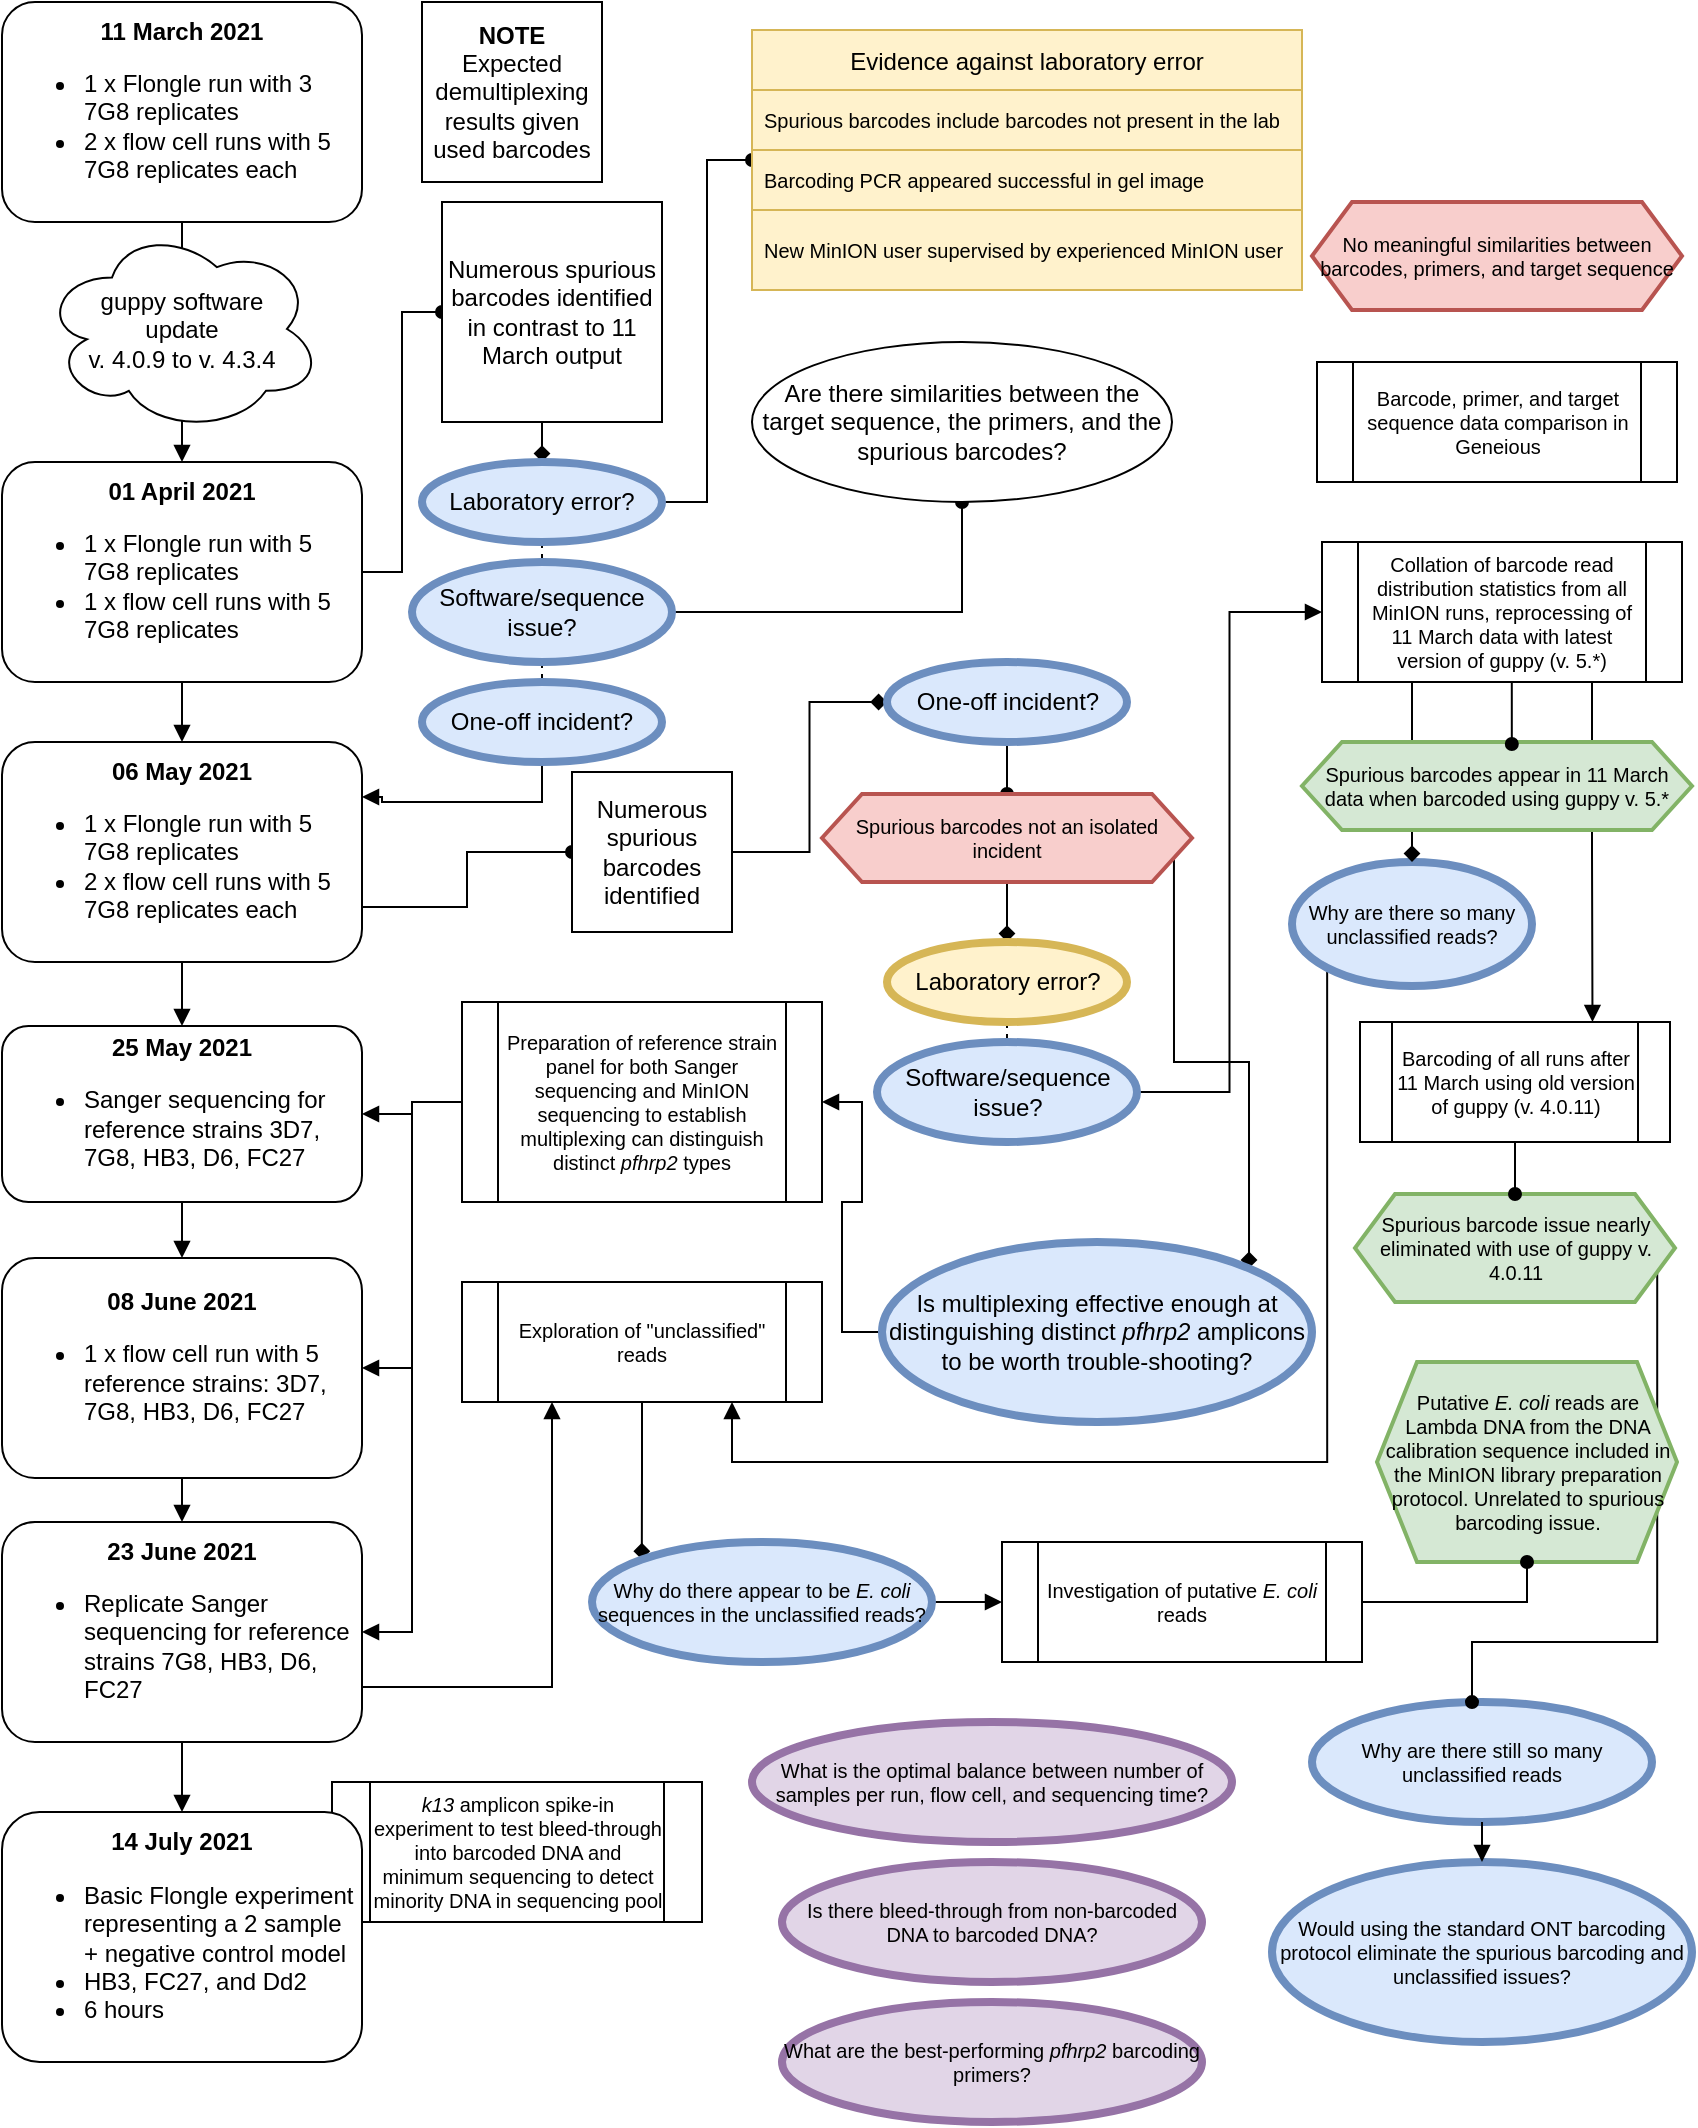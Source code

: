 <mxfile version="15.9.4" type="github">
  <diagram id="_FeIpueK-TZa2c9kANLZ" name="Page-1">
    <mxGraphModel dx="872" dy="480" grid="1" gridSize="10" guides="1" tooltips="1" connect="1" arrows="1" fold="1" page="1" pageScale="1" pageWidth="850" pageHeight="1400" math="0" shadow="0">
      <root>
        <mxCell id="0" />
        <mxCell id="1" parent="0" />
        <mxCell id="Xpva0r61hY2SAYBEdhQp-93" value="Why are there still so many unclassified reads" style="ellipse;whiteSpace=wrap;html=1;fontSize=10;fillColor=#dae8fc;strokeColor=#6c8ebf;strokeWidth=4;" vertex="1" parent="1">
          <mxGeometry x="655" y="850" width="170" height="60" as="geometry" />
        </mxCell>
        <mxCell id="Xpva0r61hY2SAYBEdhQp-12" value="" style="edgeStyle=orthogonalEdgeStyle;rounded=0;orthogonalLoop=1;jettySize=auto;html=1;endArrow=block;endFill=1;" edge="1" parent="1" source="Xpva0r61hY2SAYBEdhQp-1" target="Xpva0r61hY2SAYBEdhQp-11">
          <mxGeometry relative="1" as="geometry" />
        </mxCell>
        <mxCell id="Xpva0r61hY2SAYBEdhQp-95" style="edgeStyle=orthogonalEdgeStyle;rounded=0;orthogonalLoop=1;jettySize=auto;html=1;exitX=1;exitY=0.75;exitDx=0;exitDy=0;fontSize=10;endArrow=oval;endFill=1;" edge="1" parent="1" source="Xpva0r61hY2SAYBEdhQp-91" target="Xpva0r61hY2SAYBEdhQp-93">
          <mxGeometry relative="1" as="geometry">
            <Array as="points">
              <mxPoint x="828" y="820" />
              <mxPoint x="735" y="820" />
            </Array>
          </mxGeometry>
        </mxCell>
        <mxCell id="Xpva0r61hY2SAYBEdhQp-1" value="&lt;div&gt;&lt;b&gt;11 March 2021&lt;/b&gt;&lt;/div&gt;&lt;div align=&quot;left&quot;&gt;&lt;ul&gt;&lt;li&gt;1 x Flongle run with 3 7G8 replicates&lt;/li&gt;&lt;li&gt;2 x flow cell runs with 5 7G8 replicates each&lt;br&gt;&lt;/li&gt;&lt;/ul&gt;&lt;/div&gt;" style="rounded=1;whiteSpace=wrap;html=1;" vertex="1" parent="1">
          <mxGeometry width="180" height="110" as="geometry" />
        </mxCell>
        <mxCell id="Xpva0r61hY2SAYBEdhQp-5" value="&lt;div&gt;&lt;b&gt;NOTE&lt;/b&gt;&lt;/div&gt;&lt;div&gt;Expected demultiplexing results given used barcodes&lt;br&gt;&lt;/div&gt;" style="whiteSpace=wrap;html=1;aspect=fixed;" vertex="1" parent="1">
          <mxGeometry x="210" width="90" height="90" as="geometry" />
        </mxCell>
        <mxCell id="Xpva0r61hY2SAYBEdhQp-36" value="" style="edgeStyle=orthogonalEdgeStyle;rounded=0;orthogonalLoop=1;jettySize=auto;html=1;fontSize=10;endArrow=block;endFill=1;" edge="1" parent="1" source="Xpva0r61hY2SAYBEdhQp-11" target="Xpva0r61hY2SAYBEdhQp-35">
          <mxGeometry relative="1" as="geometry" />
        </mxCell>
        <mxCell id="Xpva0r61hY2SAYBEdhQp-42" style="edgeStyle=orthogonalEdgeStyle;rounded=0;orthogonalLoop=1;jettySize=auto;html=1;exitX=1;exitY=0.5;exitDx=0;exitDy=0;entryX=0;entryY=0.5;entryDx=0;entryDy=0;fontSize=10;endArrow=oval;endFill=1;" edge="1" parent="1" source="Xpva0r61hY2SAYBEdhQp-11" target="Xpva0r61hY2SAYBEdhQp-13">
          <mxGeometry relative="1" as="geometry" />
        </mxCell>
        <mxCell id="Xpva0r61hY2SAYBEdhQp-11" value="&lt;div&gt;&lt;b&gt;01 April 2021&lt;/b&gt;&lt;/div&gt;&lt;div align=&quot;left&quot;&gt;&lt;ul&gt;&lt;li&gt;1 x Flongle run with 5 7G8 replicates&lt;/li&gt;&lt;li&gt;1 x flow cell runs with 5 7G8 replicates&lt;br&gt;&lt;/li&gt;&lt;/ul&gt;&lt;/div&gt;" style="rounded=1;whiteSpace=wrap;html=1;" vertex="1" parent="1">
          <mxGeometry y="230" width="180" height="110" as="geometry" />
        </mxCell>
        <mxCell id="Xpva0r61hY2SAYBEdhQp-47" style="edgeStyle=orthogonalEdgeStyle;rounded=0;orthogonalLoop=1;jettySize=auto;html=1;exitX=0.5;exitY=1;exitDx=0;exitDy=0;entryX=0.5;entryY=0;entryDx=0;entryDy=0;fontSize=10;endArrow=diamond;endFill=1;" edge="1" parent="1" source="Xpva0r61hY2SAYBEdhQp-13" target="Xpva0r61hY2SAYBEdhQp-15">
          <mxGeometry relative="1" as="geometry" />
        </mxCell>
        <mxCell id="Xpva0r61hY2SAYBEdhQp-13" value="Numerous spurious barcodes identified in contrast to 11 March output" style="whiteSpace=wrap;html=1;aspect=fixed;" vertex="1" parent="1">
          <mxGeometry x="220" y="100" width="110" height="110" as="geometry" />
        </mxCell>
        <mxCell id="Xpva0r61hY2SAYBEdhQp-45" style="edgeStyle=orthogonalEdgeStyle;rounded=0;orthogonalLoop=1;jettySize=auto;html=1;exitX=1;exitY=0.5;exitDx=0;exitDy=0;entryX=0;entryY=0.5;entryDx=0;entryDy=0;fontSize=10;endArrow=oval;endFill=1;" edge="1" parent="1" source="Xpva0r61hY2SAYBEdhQp-15" target="Xpva0r61hY2SAYBEdhQp-21">
          <mxGeometry relative="1" as="geometry" />
        </mxCell>
        <mxCell id="Xpva0r61hY2SAYBEdhQp-48" style="edgeStyle=orthogonalEdgeStyle;rounded=0;orthogonalLoop=1;jettySize=auto;html=1;exitX=0.5;exitY=1;exitDx=0;exitDy=0;entryX=0.5;entryY=0;entryDx=0;entryDy=0;fontSize=10;endArrow=none;endFill=0;dashed=1;" edge="1" parent="1" source="Xpva0r61hY2SAYBEdhQp-15" target="Xpva0r61hY2SAYBEdhQp-17">
          <mxGeometry relative="1" as="geometry" />
        </mxCell>
        <mxCell id="Xpva0r61hY2SAYBEdhQp-15" value="Laboratory error?" style="ellipse;whiteSpace=wrap;html=1;rounded=1;strokeWidth=4;fillColor=#dae8fc;strokeColor=#6c8ebf;" vertex="1" parent="1">
          <mxGeometry x="210" y="230" width="120" height="40" as="geometry" />
        </mxCell>
        <mxCell id="Xpva0r61hY2SAYBEdhQp-30" value="" style="edgeStyle=orthogonalEdgeStyle;rounded=0;orthogonalLoop=1;jettySize=auto;html=1;fontSize=10;endArrow=oval;endFill=1;" edge="1" parent="1" source="Xpva0r61hY2SAYBEdhQp-17" target="Xpva0r61hY2SAYBEdhQp-29">
          <mxGeometry relative="1" as="geometry" />
        </mxCell>
        <mxCell id="Xpva0r61hY2SAYBEdhQp-49" style="edgeStyle=orthogonalEdgeStyle;rounded=0;orthogonalLoop=1;jettySize=auto;html=1;exitX=0.5;exitY=1;exitDx=0;exitDy=0;entryX=0.5;entryY=0;entryDx=0;entryDy=0;dashed=1;fontSize=10;endArrow=none;endFill=0;" edge="1" parent="1" source="Xpva0r61hY2SAYBEdhQp-17" target="Xpva0r61hY2SAYBEdhQp-40">
          <mxGeometry relative="1" as="geometry" />
        </mxCell>
        <mxCell id="Xpva0r61hY2SAYBEdhQp-17" value="Software/sequence issue?" style="ellipse;whiteSpace=wrap;html=1;rounded=1;strokeWidth=4;fillColor=#dae8fc;strokeColor=#6c8ebf;" vertex="1" parent="1">
          <mxGeometry x="205" y="280" width="130" height="50" as="geometry" />
        </mxCell>
        <mxCell id="Xpva0r61hY2SAYBEdhQp-20" value="&lt;div&gt;guppy software &lt;br&gt;&lt;/div&gt;&lt;div&gt;update&lt;/div&gt;&lt;div&gt;v. 4.0.9 to v. 4.3.4&lt;br&gt;&lt;/div&gt;" style="ellipse;shape=cloud;whiteSpace=wrap;html=1;" vertex="1" parent="1">
          <mxGeometry x="20" y="112" width="140" height="103" as="geometry" />
        </mxCell>
        <mxCell id="Xpva0r61hY2SAYBEdhQp-21" value="Evidence against laboratory error" style="swimlane;fontStyle=0;childLayout=stackLayout;horizontal=1;startSize=30;horizontalStack=0;resizeParent=1;resizeParentMax=0;resizeLast=0;collapsible=1;marginBottom=0;fillColor=#fff2cc;strokeColor=#d6b656;" vertex="1" parent="1">
          <mxGeometry x="375" y="14" width="275" height="130" as="geometry">
            <mxRectangle x="375" y="14" width="190" height="30" as="alternateBounds" />
          </mxGeometry>
        </mxCell>
        <mxCell id="Xpva0r61hY2SAYBEdhQp-22" value="Spurious barcodes include barcodes not present in the lab" style="text;strokeColor=#d6b656;fillColor=#fff2cc;align=left;verticalAlign=middle;spacingLeft=4;spacingRight=4;overflow=hidden;points=[[0,0.5],[1,0.5]];portConstraint=eastwest;rotatable=0;fontSize=10;" vertex="1" parent="Xpva0r61hY2SAYBEdhQp-21">
          <mxGeometry y="30" width="275" height="30" as="geometry" />
        </mxCell>
        <mxCell id="Xpva0r61hY2SAYBEdhQp-23" value="Barcoding PCR appeared successful in gel image" style="text;strokeColor=#d6b656;fillColor=#fff2cc;align=left;verticalAlign=middle;spacingLeft=4;spacingRight=4;overflow=hidden;points=[[0,0.5],[1,0.5]];portConstraint=eastwest;rotatable=0;fontSize=10;" vertex="1" parent="Xpva0r61hY2SAYBEdhQp-21">
          <mxGeometry y="60" width="275" height="30" as="geometry" />
        </mxCell>
        <mxCell id="Xpva0r61hY2SAYBEdhQp-24" value="New MinION user supervised by experienced MinION user" style="text;strokeColor=#d6b656;fillColor=#fff2cc;align=left;verticalAlign=middle;spacingLeft=4;spacingRight=4;overflow=hidden;points=[[0,0.5],[1,0.5]];portConstraint=eastwest;rotatable=0;fontSize=10;" vertex="1" parent="Xpva0r61hY2SAYBEdhQp-21">
          <mxGeometry y="90" width="275" height="40" as="geometry" />
        </mxCell>
        <mxCell id="Xpva0r61hY2SAYBEdhQp-29" value="Are there similarities between the target sequence, the primers, and the spurious barcodes?" style="ellipse;whiteSpace=wrap;html=1;rounded=1;" vertex="1" parent="1">
          <mxGeometry x="375" y="170" width="210" height="80" as="geometry" />
        </mxCell>
        <mxCell id="Xpva0r61hY2SAYBEdhQp-31" value="Barcode, primer, and target sequence data comparison in Geneious" style="shape=process;whiteSpace=wrap;html=1;backgroundOutline=1;fontSize=10;" vertex="1" parent="1">
          <mxGeometry x="657.5" y="180" width="180" height="60" as="geometry" />
        </mxCell>
        <mxCell id="Xpva0r61hY2SAYBEdhQp-84" style="edgeStyle=orthogonalEdgeStyle;rounded=0;orthogonalLoop=1;jettySize=auto;html=1;exitX=0.5;exitY=1;exitDx=0;exitDy=0;entryX=0;entryY=0;entryDx=0;entryDy=0;fontSize=10;endArrow=diamond;endFill=1;" edge="1" parent="1" source="Xpva0r61hY2SAYBEdhQp-32" target="Xpva0r61hY2SAYBEdhQp-34">
          <mxGeometry relative="1" as="geometry" />
        </mxCell>
        <mxCell id="Xpva0r61hY2SAYBEdhQp-32" value="Exploration of &quot;unclassified&quot; reads " style="shape=process;whiteSpace=wrap;html=1;backgroundOutline=1;fontSize=10;" vertex="1" parent="1">
          <mxGeometry x="230" y="640" width="180" height="60" as="geometry" />
        </mxCell>
        <mxCell id="Xpva0r61hY2SAYBEdhQp-69" style="edgeStyle=orthogonalEdgeStyle;rounded=0;orthogonalLoop=1;jettySize=auto;html=1;exitX=0;exitY=1;exitDx=0;exitDy=0;entryX=0.75;entryY=1;entryDx=0;entryDy=0;fontSize=10;endArrow=block;endFill=1;" edge="1" parent="1" source="Xpva0r61hY2SAYBEdhQp-33" target="Xpva0r61hY2SAYBEdhQp-32">
          <mxGeometry relative="1" as="geometry">
            <Array as="points">
              <mxPoint x="663" y="730" />
              <mxPoint x="365" y="730" />
            </Array>
          </mxGeometry>
        </mxCell>
        <mxCell id="Xpva0r61hY2SAYBEdhQp-33" value="Why are there so many unclassified reads?" style="ellipse;whiteSpace=wrap;html=1;fontSize=10;fillColor=#dae8fc;strokeColor=#6c8ebf;strokeWidth=4;" vertex="1" parent="1">
          <mxGeometry x="645" y="430" width="120" height="62" as="geometry" />
        </mxCell>
        <mxCell id="Xpva0r61hY2SAYBEdhQp-87" style="edgeStyle=orthogonalEdgeStyle;rounded=0;orthogonalLoop=1;jettySize=auto;html=1;exitX=1;exitY=0.5;exitDx=0;exitDy=0;entryX=0;entryY=0.5;entryDx=0;entryDy=0;fontSize=10;endArrow=block;endFill=1;" edge="1" parent="1" source="Xpva0r61hY2SAYBEdhQp-34" target="Xpva0r61hY2SAYBEdhQp-85">
          <mxGeometry relative="1" as="geometry" />
        </mxCell>
        <mxCell id="Xpva0r61hY2SAYBEdhQp-34" value="Why do there appear to be &lt;i&gt;E. coli &lt;/i&gt;sequences in the unclassified reads?" style="ellipse;whiteSpace=wrap;html=1;fontSize=10;fillColor=#dae8fc;strokeColor=#6c8ebf;strokeWidth=4;" vertex="1" parent="1">
          <mxGeometry x="295" y="770" width="170" height="60" as="geometry" />
        </mxCell>
        <mxCell id="Xpva0r61hY2SAYBEdhQp-52" style="edgeStyle=orthogonalEdgeStyle;rounded=0;orthogonalLoop=1;jettySize=auto;html=1;exitX=1;exitY=0.75;exitDx=0;exitDy=0;entryX=0;entryY=0.5;entryDx=0;entryDy=0;fontSize=10;endArrow=oval;endFill=1;" edge="1" parent="1" source="Xpva0r61hY2SAYBEdhQp-35" target="Xpva0r61hY2SAYBEdhQp-50">
          <mxGeometry relative="1" as="geometry" />
        </mxCell>
        <mxCell id="Xpva0r61hY2SAYBEdhQp-72" value="" style="edgeStyle=orthogonalEdgeStyle;rounded=0;orthogonalLoop=1;jettySize=auto;html=1;fontSize=10;endArrow=block;endFill=1;" edge="1" parent="1" source="Xpva0r61hY2SAYBEdhQp-35" target="Xpva0r61hY2SAYBEdhQp-71">
          <mxGeometry relative="1" as="geometry" />
        </mxCell>
        <mxCell id="Xpva0r61hY2SAYBEdhQp-35" value="&lt;div&gt;&lt;b&gt;06 May 2021&lt;/b&gt;&lt;/div&gt;&lt;div align=&quot;left&quot;&gt;&lt;ul&gt;&lt;li&gt;1 x Flongle run with 5 7G8 replicates&lt;/li&gt;&lt;li&gt;2 x flow cell runs with 5 7G8 replicates each&lt;br&gt;&lt;/li&gt;&lt;/ul&gt;&lt;/div&gt;" style="rounded=1;whiteSpace=wrap;html=1;" vertex="1" parent="1">
          <mxGeometry y="370" width="180" height="110" as="geometry" />
        </mxCell>
        <mxCell id="Xpva0r61hY2SAYBEdhQp-75" style="edgeStyle=orthogonalEdgeStyle;rounded=0;orthogonalLoop=1;jettySize=auto;html=1;exitX=0.5;exitY=1;exitDx=0;exitDy=0;fontSize=10;endArrow=block;endFill=1;" edge="1" parent="1" source="Xpva0r61hY2SAYBEdhQp-38" target="Xpva0r61hY2SAYBEdhQp-73">
          <mxGeometry relative="1" as="geometry" />
        </mxCell>
        <mxCell id="Xpva0r61hY2SAYBEdhQp-38" value="&lt;div&gt;&lt;b&gt;08 June 2021&lt;/b&gt;&lt;br&gt;&lt;/div&gt;&lt;div align=&quot;left&quot;&gt;&lt;ul&gt;&lt;li&gt;1 x flow cell run with 5 reference strains: 3D7, 7G8, HB3, D6, FC27&lt;br&gt;&lt;/li&gt;&lt;/ul&gt;&lt;/div&gt;" style="rounded=1;whiteSpace=wrap;html=1;" vertex="1" parent="1">
          <mxGeometry y="628" width="180" height="110" as="geometry" />
        </mxCell>
        <mxCell id="Xpva0r61hY2SAYBEdhQp-46" style="edgeStyle=orthogonalEdgeStyle;rounded=0;orthogonalLoop=1;jettySize=auto;html=1;exitX=0.5;exitY=1;exitDx=0;exitDy=0;entryX=1;entryY=0.25;entryDx=0;entryDy=0;fontSize=10;endArrow=block;endFill=1;" edge="1" parent="1" source="Xpva0r61hY2SAYBEdhQp-40" target="Xpva0r61hY2SAYBEdhQp-35">
          <mxGeometry relative="1" as="geometry" />
        </mxCell>
        <mxCell id="Xpva0r61hY2SAYBEdhQp-40" value="One-off incident?" style="ellipse;whiteSpace=wrap;html=1;rounded=1;strokeWidth=4;fillColor=#dae8fc;strokeColor=#6c8ebf;" vertex="1" parent="1">
          <mxGeometry x="210" y="340" width="120" height="40" as="geometry" />
        </mxCell>
        <mxCell id="Xpva0r61hY2SAYBEdhQp-55" style="edgeStyle=orthogonalEdgeStyle;rounded=0;orthogonalLoop=1;jettySize=auto;html=1;exitX=1;exitY=0.5;exitDx=0;exitDy=0;entryX=0;entryY=0.5;entryDx=0;entryDy=0;fontSize=10;endArrow=diamond;endFill=1;" edge="1" parent="1" source="Xpva0r61hY2SAYBEdhQp-50" target="Xpva0r61hY2SAYBEdhQp-54">
          <mxGeometry relative="1" as="geometry" />
        </mxCell>
        <mxCell id="Xpva0r61hY2SAYBEdhQp-50" value="&lt;div&gt;Numerous spurious barcodes identified &lt;br&gt;&lt;/div&gt;" style="whiteSpace=wrap;html=1;aspect=fixed;" vertex="1" parent="1">
          <mxGeometry x="285" y="385" width="80" height="80" as="geometry" />
        </mxCell>
        <mxCell id="Xpva0r61hY2SAYBEdhQp-53" value="No meaningful similarities between barcodes, primers, and target sequence" style="shape=hexagon;perimeter=hexagonPerimeter2;whiteSpace=wrap;html=1;fixedSize=1;fontSize=10;strokeWidth=2;fillColor=#f8cecc;strokeColor=#b85450;" vertex="1" parent="1">
          <mxGeometry x="655" y="100" width="185" height="54" as="geometry" />
        </mxCell>
        <mxCell id="Xpva0r61hY2SAYBEdhQp-61" style="edgeStyle=orthogonalEdgeStyle;rounded=0;orthogonalLoop=1;jettySize=auto;html=1;exitX=0.5;exitY=1;exitDx=0;exitDy=0;fontSize=10;endArrow=oval;endFill=1;entryX=0.5;entryY=0;entryDx=0;entryDy=0;" edge="1" parent="1" source="Xpva0r61hY2SAYBEdhQp-54" target="Xpva0r61hY2SAYBEdhQp-56">
          <mxGeometry relative="1" as="geometry">
            <mxPoint x="503" y="390" as="targetPoint" />
          </mxGeometry>
        </mxCell>
        <mxCell id="Xpva0r61hY2SAYBEdhQp-54" value="One-off incident?" style="ellipse;whiteSpace=wrap;html=1;rounded=1;strokeWidth=4;fillColor=#dae8fc;strokeColor=#6c8ebf;" vertex="1" parent="1">
          <mxGeometry x="442.5" y="330" width="120" height="40" as="geometry" />
        </mxCell>
        <mxCell id="Xpva0r61hY2SAYBEdhQp-59" style="edgeStyle=orthogonalEdgeStyle;rounded=0;orthogonalLoop=1;jettySize=auto;html=1;exitX=0.5;exitY=1;exitDx=0;exitDy=0;entryX=0.5;entryY=0;entryDx=0;entryDy=0;fontSize=10;endArrow=diamond;endFill=1;" edge="1" parent="1" source="Xpva0r61hY2SAYBEdhQp-56" target="Xpva0r61hY2SAYBEdhQp-57">
          <mxGeometry relative="1" as="geometry" />
        </mxCell>
        <mxCell id="Xpva0r61hY2SAYBEdhQp-80" style="edgeStyle=orthogonalEdgeStyle;rounded=0;orthogonalLoop=1;jettySize=auto;html=1;exitX=1;exitY=0.75;exitDx=0;exitDy=0;entryX=1;entryY=0;entryDx=0;entryDy=0;fontSize=10;endArrow=diamond;endFill=1;" edge="1" parent="1" source="Xpva0r61hY2SAYBEdhQp-56" target="Xpva0r61hY2SAYBEdhQp-62">
          <mxGeometry relative="1" as="geometry" />
        </mxCell>
        <mxCell id="Xpva0r61hY2SAYBEdhQp-56" value="Spurious barcodes not an isolated incident" style="shape=hexagon;perimeter=hexagonPerimeter2;whiteSpace=wrap;html=1;fixedSize=1;fontSize=10;strokeWidth=2;fillColor=#f8cecc;strokeColor=#b85450;" vertex="1" parent="1">
          <mxGeometry x="410" y="396" width="185" height="44" as="geometry" />
        </mxCell>
        <mxCell id="Xpva0r61hY2SAYBEdhQp-60" style="edgeStyle=orthogonalEdgeStyle;rounded=0;orthogonalLoop=1;jettySize=auto;html=1;exitX=0.5;exitY=1;exitDx=0;exitDy=0;entryX=0.5;entryY=0;entryDx=0;entryDy=0;dashed=1;fontSize=10;endArrow=none;endFill=0;" edge="1" parent="1" source="Xpva0r61hY2SAYBEdhQp-57" target="Xpva0r61hY2SAYBEdhQp-58">
          <mxGeometry relative="1" as="geometry" />
        </mxCell>
        <mxCell id="Xpva0r61hY2SAYBEdhQp-57" value="Laboratory error?" style="ellipse;whiteSpace=wrap;html=1;rounded=1;strokeWidth=4;fillColor=#fff2cc;strokeColor=#d6b656;" vertex="1" parent="1">
          <mxGeometry x="442.5" y="470" width="120" height="40" as="geometry" />
        </mxCell>
        <mxCell id="Xpva0r61hY2SAYBEdhQp-64" style="edgeStyle=orthogonalEdgeStyle;rounded=0;orthogonalLoop=1;jettySize=auto;html=1;exitX=1;exitY=0.5;exitDx=0;exitDy=0;entryX=0;entryY=0.5;entryDx=0;entryDy=0;fontSize=10;endArrow=block;endFill=1;" edge="1" parent="1" source="Xpva0r61hY2SAYBEdhQp-58" target="Xpva0r61hY2SAYBEdhQp-63">
          <mxGeometry relative="1" as="geometry" />
        </mxCell>
        <mxCell id="Xpva0r61hY2SAYBEdhQp-58" value="Software/sequence issue?" style="ellipse;whiteSpace=wrap;html=1;rounded=1;strokeWidth=4;fillColor=#dae8fc;strokeColor=#6c8ebf;" vertex="1" parent="1">
          <mxGeometry x="437.5" y="520" width="130" height="50" as="geometry" />
        </mxCell>
        <mxCell id="Xpva0r61hY2SAYBEdhQp-76" style="edgeStyle=orthogonalEdgeStyle;rounded=0;orthogonalLoop=1;jettySize=auto;html=1;exitX=0;exitY=0.5;exitDx=0;exitDy=0;entryX=1;entryY=0.5;entryDx=0;entryDy=0;fontSize=10;endArrow=block;endFill=1;" edge="1" parent="1" source="Xpva0r61hY2SAYBEdhQp-62" target="Xpva0r61hY2SAYBEdhQp-70">
          <mxGeometry relative="1" as="geometry" />
        </mxCell>
        <mxCell id="Xpva0r61hY2SAYBEdhQp-62" value="Is multiplexing effective enough at distinguishing distinct &lt;i&gt;pfhrp2&lt;/i&gt; amplicons to be worth trouble-shooting?" style="ellipse;whiteSpace=wrap;html=1;rounded=1;strokeWidth=4;fillColor=#dae8fc;strokeColor=#6c8ebf;" vertex="1" parent="1">
          <mxGeometry x="440" y="620" width="215" height="90" as="geometry" />
        </mxCell>
        <mxCell id="Xpva0r61hY2SAYBEdhQp-67" style="edgeStyle=orthogonalEdgeStyle;rounded=0;orthogonalLoop=1;jettySize=auto;html=1;exitX=0.25;exitY=1;exitDx=0;exitDy=0;entryX=0.5;entryY=0;entryDx=0;entryDy=0;fontSize=10;endArrow=diamond;endFill=1;" edge="1" parent="1" source="Xpva0r61hY2SAYBEdhQp-63" target="Xpva0r61hY2SAYBEdhQp-33">
          <mxGeometry relative="1" as="geometry" />
        </mxCell>
        <mxCell id="Xpva0r61hY2SAYBEdhQp-90" style="edgeStyle=orthogonalEdgeStyle;rounded=0;orthogonalLoop=1;jettySize=auto;html=1;exitX=0.75;exitY=1;exitDx=0;exitDy=0;entryX=0.75;entryY=0;entryDx=0;entryDy=0;fontSize=10;endArrow=block;endFill=1;" edge="1" parent="1" source="Xpva0r61hY2SAYBEdhQp-63" target="Xpva0r61hY2SAYBEdhQp-89">
          <mxGeometry relative="1" as="geometry" />
        </mxCell>
        <mxCell id="Xpva0r61hY2SAYBEdhQp-63" value="Collation of barcode read distribution statistics from all MinION runs, reprocessing of 11 March data with latest version of guppy (v. 5.*)" style="shape=process;whiteSpace=wrap;html=1;backgroundOutline=1;fontSize=10;" vertex="1" parent="1">
          <mxGeometry x="660" y="270" width="180" height="70" as="geometry" />
        </mxCell>
        <mxCell id="Xpva0r61hY2SAYBEdhQp-65" value="Spurious barcodes appear in 11 March data when barcoded using guppy v. 5.*" style="shape=hexagon;perimeter=hexagonPerimeter2;whiteSpace=wrap;html=1;fixedSize=1;fontSize=10;strokeWidth=2;fillColor=#d5e8d4;strokeColor=#82b366;" vertex="1" parent="1">
          <mxGeometry x="650" y="370" width="195" height="44" as="geometry" />
        </mxCell>
        <mxCell id="Xpva0r61hY2SAYBEdhQp-66" style="edgeStyle=orthogonalEdgeStyle;rounded=0;orthogonalLoop=1;jettySize=auto;html=1;exitX=0.5;exitY=1;exitDx=0;exitDy=0;fontSize=10;endArrow=oval;endFill=1;entryX=0.538;entryY=0.023;entryDx=0;entryDy=0;entryPerimeter=0;" edge="1" parent="1" source="Xpva0r61hY2SAYBEdhQp-63" target="Xpva0r61hY2SAYBEdhQp-65">
          <mxGeometry relative="1" as="geometry" />
        </mxCell>
        <mxCell id="Xpva0r61hY2SAYBEdhQp-77" style="edgeStyle=orthogonalEdgeStyle;rounded=0;orthogonalLoop=1;jettySize=auto;html=1;exitX=0;exitY=0.5;exitDx=0;exitDy=0;entryX=1;entryY=0.5;entryDx=0;entryDy=0;fontSize=10;endArrow=block;endFill=1;" edge="1" parent="1" source="Xpva0r61hY2SAYBEdhQp-70" target="Xpva0r61hY2SAYBEdhQp-71">
          <mxGeometry relative="1" as="geometry" />
        </mxCell>
        <mxCell id="Xpva0r61hY2SAYBEdhQp-78" style="edgeStyle=orthogonalEdgeStyle;rounded=0;orthogonalLoop=1;jettySize=auto;html=1;exitX=0;exitY=0.5;exitDx=0;exitDy=0;entryX=1;entryY=0.5;entryDx=0;entryDy=0;fontSize=10;endArrow=block;endFill=1;" edge="1" parent="1" source="Xpva0r61hY2SAYBEdhQp-70" target="Xpva0r61hY2SAYBEdhQp-38">
          <mxGeometry relative="1" as="geometry" />
        </mxCell>
        <mxCell id="Xpva0r61hY2SAYBEdhQp-79" style="edgeStyle=orthogonalEdgeStyle;rounded=0;orthogonalLoop=1;jettySize=auto;html=1;exitX=0;exitY=0.5;exitDx=0;exitDy=0;entryX=1;entryY=0.5;entryDx=0;entryDy=0;fontSize=10;endArrow=block;endFill=1;" edge="1" parent="1" source="Xpva0r61hY2SAYBEdhQp-70" target="Xpva0r61hY2SAYBEdhQp-73">
          <mxGeometry relative="1" as="geometry" />
        </mxCell>
        <mxCell id="Xpva0r61hY2SAYBEdhQp-70" value="Preparation of reference strain panel for both Sanger sequencing and MinION sequencing to establish multiplexing can distinguish distinct &lt;i&gt;pfhrp2 &lt;/i&gt;types" style="shape=process;whiteSpace=wrap;html=1;backgroundOutline=1;fontSize=10;" vertex="1" parent="1">
          <mxGeometry x="230" y="500" width="180" height="100" as="geometry" />
        </mxCell>
        <mxCell id="Xpva0r61hY2SAYBEdhQp-74" style="edgeStyle=orthogonalEdgeStyle;rounded=0;orthogonalLoop=1;jettySize=auto;html=1;exitX=0.5;exitY=1;exitDx=0;exitDy=0;entryX=0.5;entryY=0;entryDx=0;entryDy=0;fontSize=10;endArrow=block;endFill=1;" edge="1" parent="1" source="Xpva0r61hY2SAYBEdhQp-71" target="Xpva0r61hY2SAYBEdhQp-38">
          <mxGeometry relative="1" as="geometry" />
        </mxCell>
        <mxCell id="Xpva0r61hY2SAYBEdhQp-71" value="&lt;div&gt;&lt;b&gt;25 May 2021&lt;/b&gt;&lt;/div&gt;&lt;div align=&quot;left&quot;&gt;&lt;ul&gt;&lt;li&gt;Sanger sequencing for reference strains 3D7, 7G8, HB3, D6, FC27&lt;br&gt;&lt;/li&gt;&lt;/ul&gt;&lt;/div&gt;" style="rounded=1;whiteSpace=wrap;html=1;" vertex="1" parent="1">
          <mxGeometry y="512" width="180" height="88" as="geometry" />
        </mxCell>
        <mxCell id="Xpva0r61hY2SAYBEdhQp-83" style="edgeStyle=orthogonalEdgeStyle;rounded=0;orthogonalLoop=1;jettySize=auto;html=1;exitX=1;exitY=0.75;exitDx=0;exitDy=0;entryX=0.25;entryY=1;entryDx=0;entryDy=0;fontSize=10;endArrow=block;endFill=1;" edge="1" parent="1" source="Xpva0r61hY2SAYBEdhQp-73" target="Xpva0r61hY2SAYBEdhQp-32">
          <mxGeometry relative="1" as="geometry" />
        </mxCell>
        <mxCell id="Xpva0r61hY2SAYBEdhQp-102" value="" style="edgeStyle=orthogonalEdgeStyle;rounded=0;orthogonalLoop=1;jettySize=auto;html=1;fontSize=10;endArrow=block;endFill=1;" edge="1" parent="1" source="Xpva0r61hY2SAYBEdhQp-73" target="Xpva0r61hY2SAYBEdhQp-101">
          <mxGeometry relative="1" as="geometry" />
        </mxCell>
        <mxCell id="Xpva0r61hY2SAYBEdhQp-73" value="&lt;div&gt;&lt;b&gt;23 June 2021&lt;/b&gt;&lt;/div&gt;&lt;div align=&quot;left&quot;&gt;&lt;ul&gt;&lt;li&gt;Replicate Sanger sequencing for reference strains 7G8, HB3, D6, FC27&lt;br&gt;&lt;/li&gt;&lt;/ul&gt;&lt;/div&gt;" style="rounded=1;whiteSpace=wrap;html=1;" vertex="1" parent="1">
          <mxGeometry y="760" width="180" height="110" as="geometry" />
        </mxCell>
        <mxCell id="Xpva0r61hY2SAYBEdhQp-85" value="Investigation of putative &lt;i&gt;E. coli &lt;/i&gt;reads" style="shape=process;whiteSpace=wrap;html=1;backgroundOutline=1;fontSize=10;" vertex="1" parent="1">
          <mxGeometry x="500" y="770" width="180" height="60" as="geometry" />
        </mxCell>
        <mxCell id="Xpva0r61hY2SAYBEdhQp-86" value="Putative &lt;i&gt;E. coli &lt;/i&gt;reads are Lambda DNA from the DNA calibration sequence included in the MinION library preparation protocol. Unrelated to spurious barcoding issue." style="shape=hexagon;perimeter=hexagonPerimeter2;whiteSpace=wrap;html=1;fixedSize=1;fontSize=10;strokeWidth=2;fillColor=#d5e8d4;strokeColor=#82b366;" vertex="1" parent="1">
          <mxGeometry x="687.5" y="680" width="150" height="100" as="geometry" />
        </mxCell>
        <mxCell id="Xpva0r61hY2SAYBEdhQp-89" value="Barcoding of all runs after 11 March using old version of guppy (v. 4.0.11)" style="shape=process;whiteSpace=wrap;html=1;backgroundOutline=1;fontSize=10;" vertex="1" parent="1">
          <mxGeometry x="679" y="510" width="155" height="60" as="geometry" />
        </mxCell>
        <mxCell id="Xpva0r61hY2SAYBEdhQp-91" value="Spurious barcode issue nearly eliminated with use of guppy v. 4.0.11" style="shape=hexagon;perimeter=hexagonPerimeter2;whiteSpace=wrap;html=1;fixedSize=1;fontSize=10;strokeWidth=2;fillColor=#d5e8d4;strokeColor=#82b366;" vertex="1" parent="1">
          <mxGeometry x="676.5" y="596" width="160" height="54" as="geometry" />
        </mxCell>
        <mxCell id="Xpva0r61hY2SAYBEdhQp-92" style="edgeStyle=orthogonalEdgeStyle;rounded=0;orthogonalLoop=1;jettySize=auto;html=1;exitX=0.5;exitY=1;exitDx=0;exitDy=0;entryX=0.5;entryY=0;entryDx=0;entryDy=0;fontSize=10;endArrow=oval;endFill=1;" edge="1" parent="1" source="Xpva0r61hY2SAYBEdhQp-89" target="Xpva0r61hY2SAYBEdhQp-91">
          <mxGeometry relative="1" as="geometry" />
        </mxCell>
        <mxCell id="Xpva0r61hY2SAYBEdhQp-88" style="edgeStyle=orthogonalEdgeStyle;rounded=0;orthogonalLoop=1;jettySize=auto;html=1;exitX=1;exitY=0.5;exitDx=0;exitDy=0;entryX=0.5;entryY=1;entryDx=0;entryDy=0;fontSize=10;endArrow=oval;endFill=1;" edge="1" parent="1" source="Xpva0r61hY2SAYBEdhQp-85" target="Xpva0r61hY2SAYBEdhQp-86">
          <mxGeometry relative="1" as="geometry" />
        </mxCell>
        <mxCell id="Xpva0r61hY2SAYBEdhQp-94" value="Would using the standard ONT barcoding protocol eliminate the spurious barcoding and unclassified issues?" style="ellipse;whiteSpace=wrap;html=1;fontSize=10;fillColor=#dae8fc;strokeColor=#6c8ebf;strokeWidth=4;" vertex="1" parent="1">
          <mxGeometry x="635" y="930" width="210" height="90" as="geometry" />
        </mxCell>
        <mxCell id="Xpva0r61hY2SAYBEdhQp-96" style="edgeStyle=orthogonalEdgeStyle;rounded=0;orthogonalLoop=1;jettySize=auto;html=1;exitX=0.5;exitY=1;exitDx=0;exitDy=0;entryX=0.5;entryY=0;entryDx=0;entryDy=0;fontSize=10;endArrow=block;endFill=1;" edge="1" parent="1" source="Xpva0r61hY2SAYBEdhQp-93" target="Xpva0r61hY2SAYBEdhQp-94">
          <mxGeometry relative="1" as="geometry" />
        </mxCell>
        <mxCell id="Xpva0r61hY2SAYBEdhQp-97" value="What is the optimal balance between number of samples per run, flow cell, and sequencing time?" style="ellipse;whiteSpace=wrap;html=1;fontSize=10;fillColor=#e1d5e7;strokeColor=#9673a6;strokeWidth=4;" vertex="1" parent="1">
          <mxGeometry x="375" y="860" width="240" height="60" as="geometry" />
        </mxCell>
        <mxCell id="Xpva0r61hY2SAYBEdhQp-98" value="Is there bleed-through from non-barcoded DNA to barcoded DNA?" style="ellipse;whiteSpace=wrap;html=1;fontSize=10;fillColor=#e1d5e7;strokeColor=#9673a6;strokeWidth=4;" vertex="1" parent="1">
          <mxGeometry x="390" y="930" width="210" height="60" as="geometry" />
        </mxCell>
        <mxCell id="Xpva0r61hY2SAYBEdhQp-99" value="What are the best-performing &lt;i&gt;pfhrp2 &lt;/i&gt;barcoding primers?" style="ellipse;whiteSpace=wrap;html=1;fontSize=10;fillColor=#e1d5e7;strokeColor=#9673a6;strokeWidth=4;" vertex="1" parent="1">
          <mxGeometry x="390" y="1000" width="210" height="60" as="geometry" />
        </mxCell>
        <mxCell id="Xpva0r61hY2SAYBEdhQp-100" value="&lt;i&gt;k13 &lt;/i&gt;amplicon spike-in experiment to test bleed-through into barcoded DNA and minimum sequencing to detect minority DNA in sequencing pool " style="shape=process;whiteSpace=wrap;html=1;backgroundOutline=1;fontSize=10;" vertex="1" parent="1">
          <mxGeometry x="165" y="890" width="185" height="70" as="geometry" />
        </mxCell>
        <mxCell id="Xpva0r61hY2SAYBEdhQp-101" value="&lt;div&gt;&lt;b&gt;14 July 2021&lt;/b&gt;&lt;/div&gt;&lt;div align=&quot;left&quot;&gt;&lt;ul&gt;&lt;li&gt;Basic Flongle experiment representing a 2 sample + negative control model&lt;/li&gt;&lt;li&gt;HB3, FC27, and Dd2&lt;/li&gt;&lt;li&gt;6 hours&lt;br&gt;&lt;/li&gt;&lt;/ul&gt;&lt;/div&gt;" style="rounded=1;whiteSpace=wrap;html=1;" vertex="1" parent="1">
          <mxGeometry y="905" width="180" height="125" as="geometry" />
        </mxCell>
      </root>
    </mxGraphModel>
  </diagram>
</mxfile>
